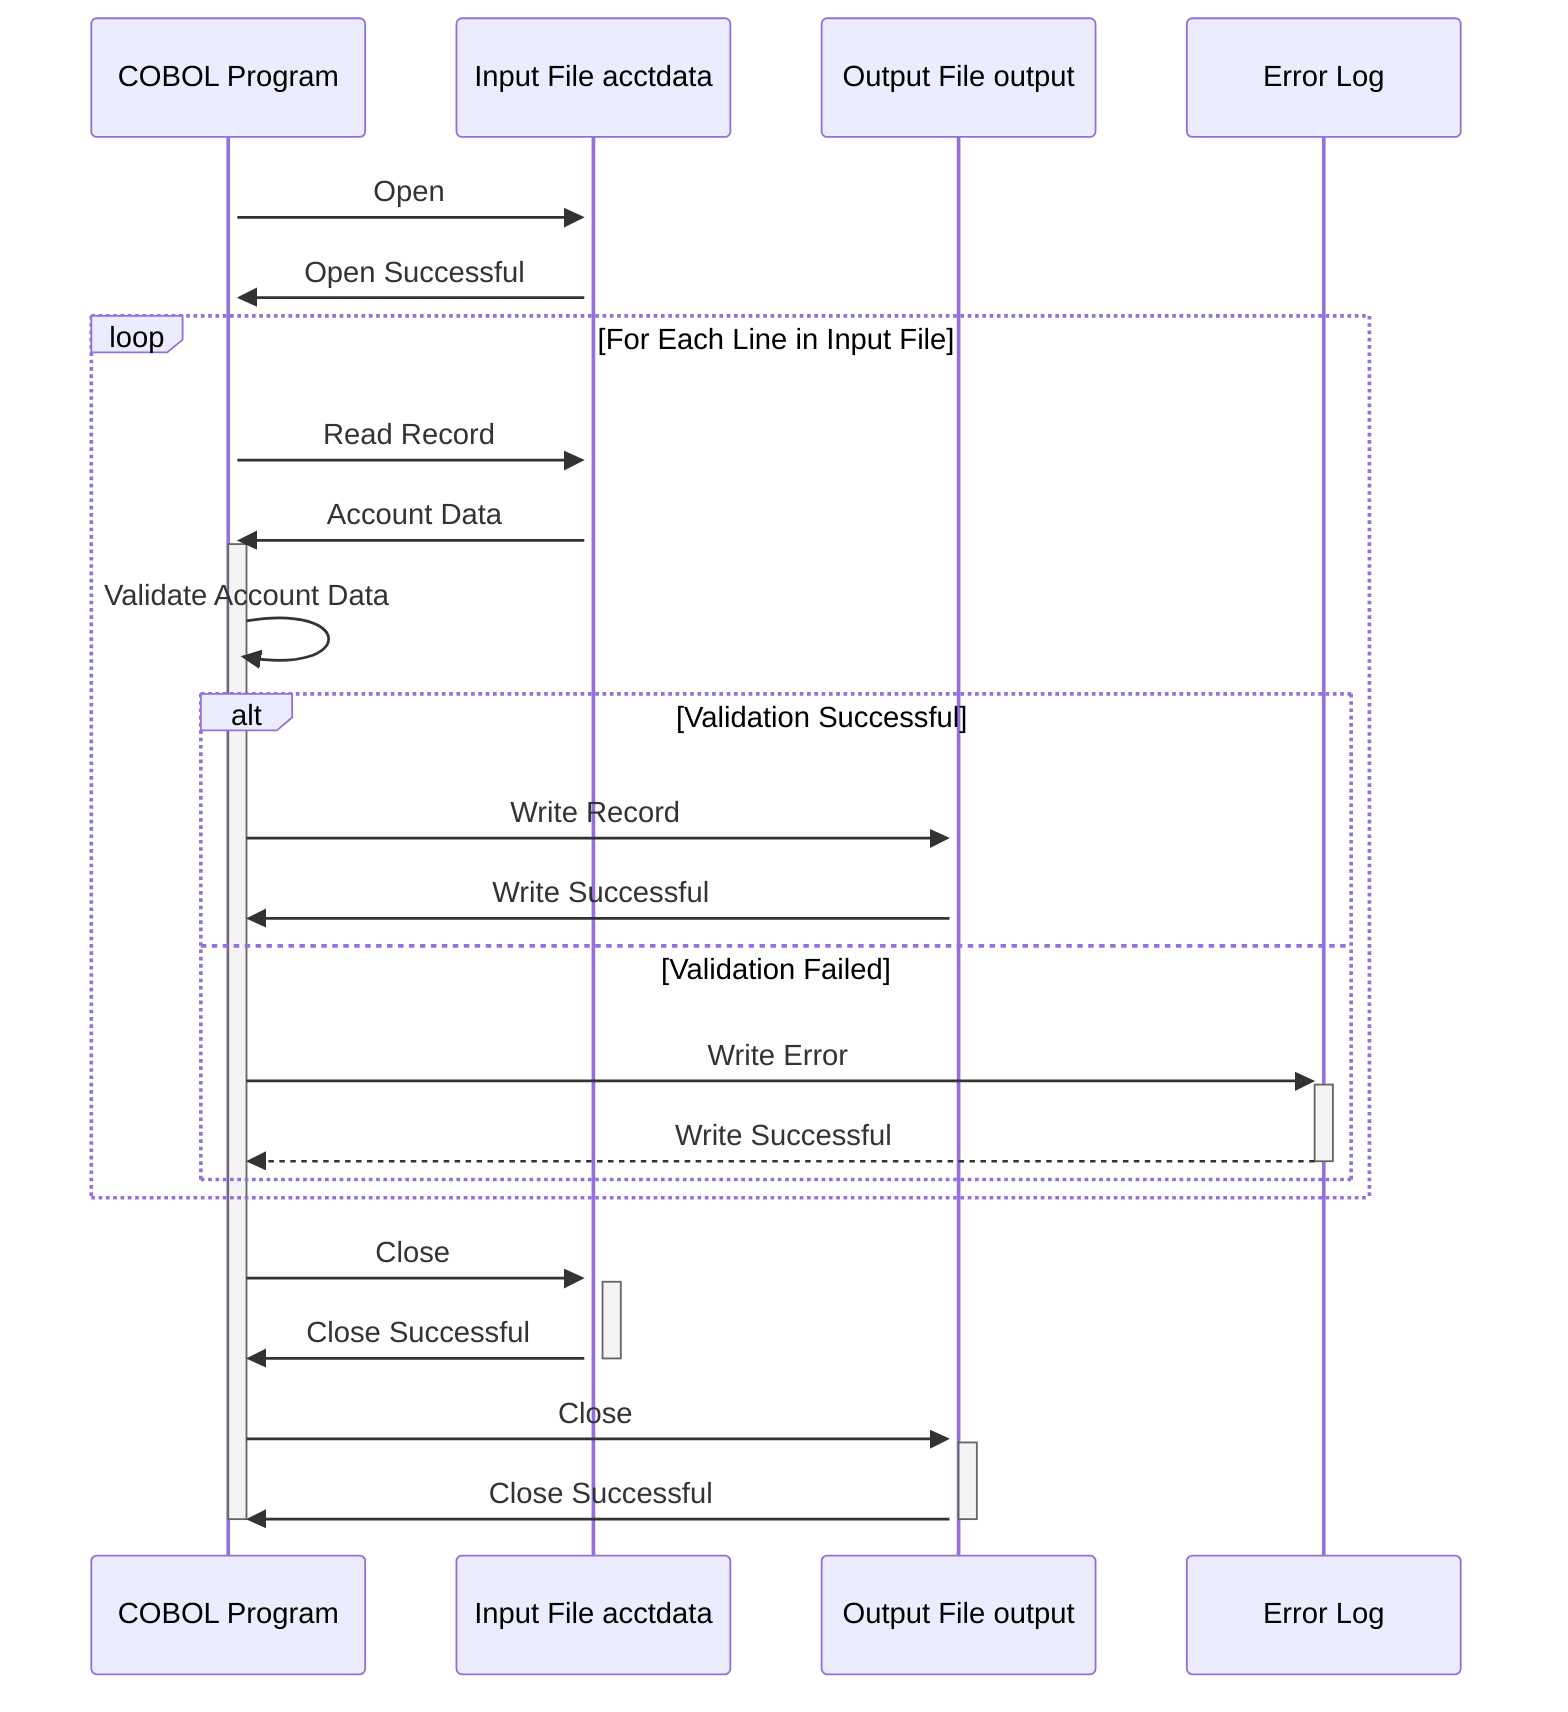 sequenceDiagram
    participant COBOL Program
    participant Input File acctdata
    participant Output File output
    participant Error Log

    activate COBOL Program
    COBOL Program->>+Input File acctdata: Open
    Input File acctdata->>COBOL Program: Open Successful

    loop For Each Line in Input File
        COBOL Program->>+Input File acctdata: Read Record
        Input File acctdata->>COBOL Program: Account Data
        
        activate COBOL Program
        COBOL Program->>COBOL Program: Validate Account Data
                alt Validation Successful
            COBOL Program->>+Output File output: Write Record
            Output File output->>COBOL Program: Write Successful
        else Validation Failed
            COBOL Program->>+Error Log: Write Error
            Error Log-->>-COBOL Program: Write Successful
        end
    end

    COBOL Program->>+Input File acctdata: Close
    Input File acctdata->>-COBOL Program: Close Successful
    COBOL Program->>+Output File output: Close
    Output File output->>-COBOL Program: Close Successful
    deactivate COBOL Program